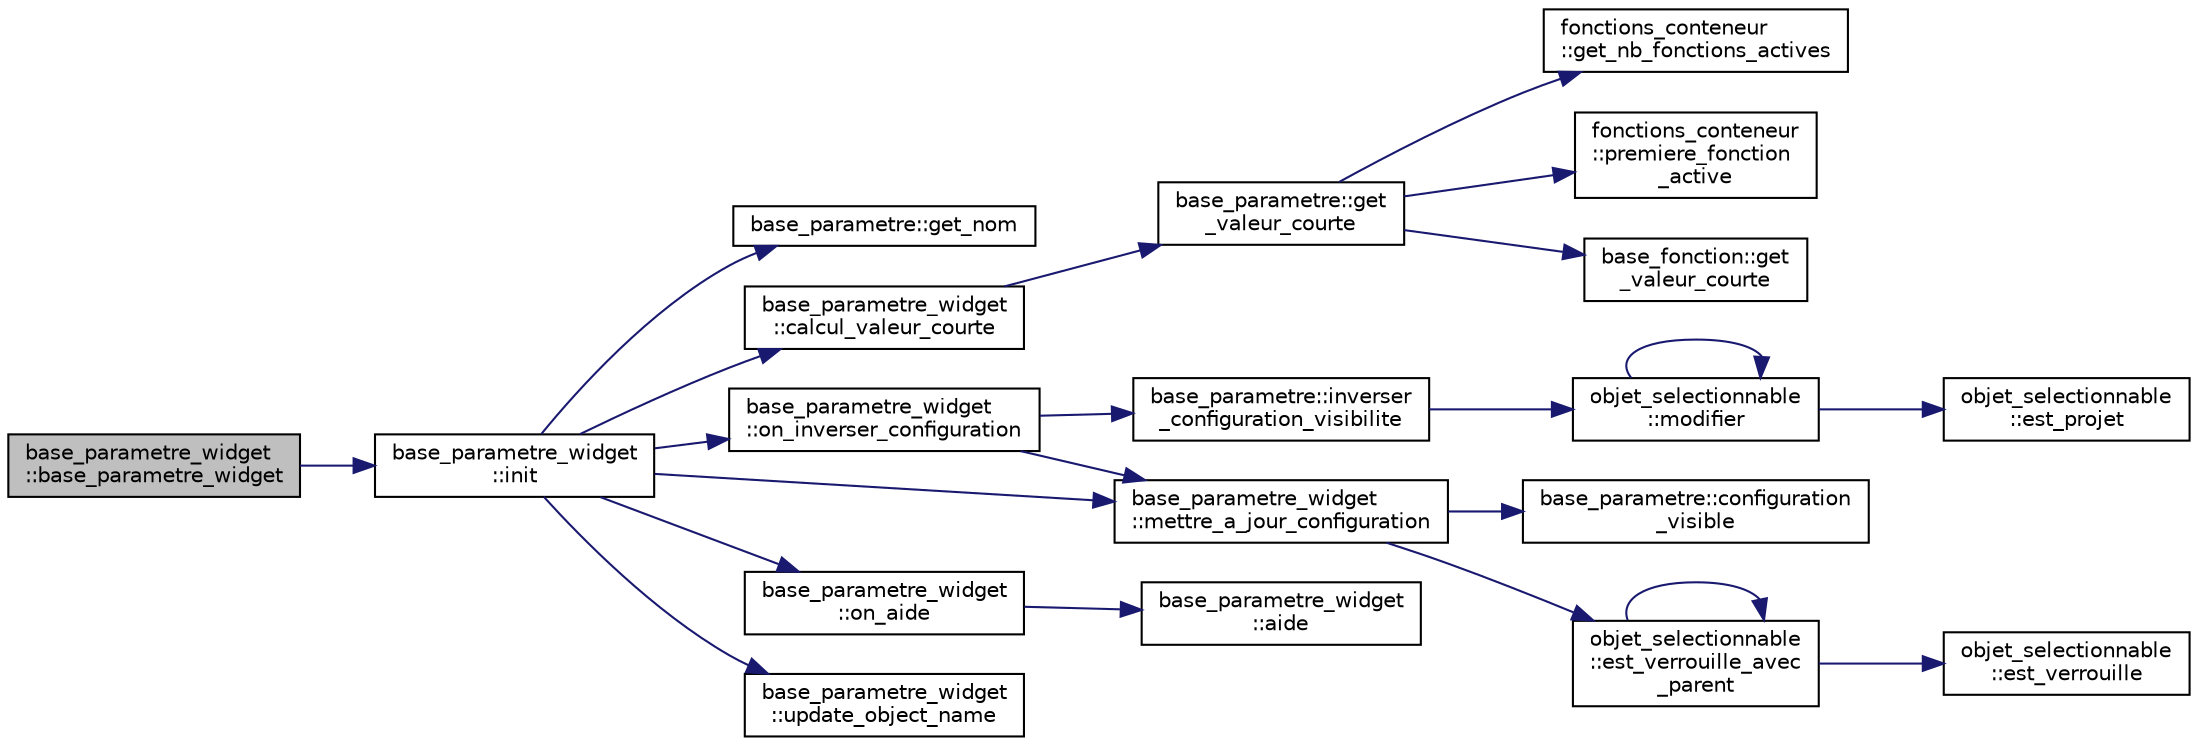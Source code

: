 digraph "base_parametre_widget::base_parametre_widget"
{
  edge [fontname="Helvetica",fontsize="10",labelfontname="Helvetica",labelfontsize="10"];
  node [fontname="Helvetica",fontsize="10",shape=record];
  rankdir="LR";
  Node0 [label="base_parametre_widget\l::base_parametre_widget",height=0.2,width=0.4,color="black", fillcolor="grey75", style="filled", fontcolor="black"];
  Node0 -> Node1 [color="midnightblue",fontsize="10",style="solid",fontname="Helvetica"];
  Node1 [label="base_parametre_widget\l::init",height=0.2,width=0.4,color="black", fillcolor="white", style="filled",URL="$classbase__parametre__widget.html#a6b1bd10070e508623e3083e93c4b78d4"];
  Node1 -> Node2 [color="midnightblue",fontsize="10",style="solid",fontname="Helvetica"];
  Node2 [label="base_parametre::get_nom",height=0.2,width=0.4,color="black", fillcolor="white", style="filled",URL="$classbase__parametre.html#a867e38c6101a640d6badc30cb0f095f5"];
  Node1 -> Node3 [color="midnightblue",fontsize="10",style="solid",fontname="Helvetica"];
  Node3 [label="base_parametre_widget\l::calcul_valeur_courte",height=0.2,width=0.4,color="black", fillcolor="white", style="filled",URL="$classbase__parametre__widget.html#a531d552f1d1027bae31cbd1f190e574d"];
  Node3 -> Node4 [color="midnightblue",fontsize="10",style="solid",fontname="Helvetica"];
  Node4 [label="base_parametre::get\l_valeur_courte",height=0.2,width=0.4,color="black", fillcolor="white", style="filled",URL="$classbase__parametre.html#a1dd3ecd78259779ef0d0febb1a676cd8"];
  Node4 -> Node5 [color="midnightblue",fontsize="10",style="solid",fontname="Helvetica"];
  Node5 [label="fonctions_conteneur\l::get_nb_fonctions_actives",height=0.2,width=0.4,color="black", fillcolor="white", style="filled",URL="$classfonctions__conteneur.html#aa0372e0e6818c6a71721f1a5350aa1ed"];
  Node4 -> Node6 [color="midnightblue",fontsize="10",style="solid",fontname="Helvetica"];
  Node6 [label="fonctions_conteneur\l::premiere_fonction\l_active",height=0.2,width=0.4,color="black", fillcolor="white", style="filled",URL="$classfonctions__conteneur.html#a346cf6e2574fe487ef7eaaebf603f2db"];
  Node4 -> Node7 [color="midnightblue",fontsize="10",style="solid",fontname="Helvetica"];
  Node7 [label="base_fonction::get\l_valeur_courte",height=0.2,width=0.4,color="black", fillcolor="white", style="filled",URL="$classbase__fonction.html#aa0ad813556f7c6b4ec8e35a34ced4436"];
  Node1 -> Node8 [color="midnightblue",fontsize="10",style="solid",fontname="Helvetica"];
  Node8 [label="base_parametre_widget\l::on_inverser_configuration",height=0.2,width=0.4,color="black", fillcolor="white", style="filled",URL="$classbase__parametre__widget.html#a22f1269b8a0d9e4de8ca6dcf41269bb7"];
  Node8 -> Node9 [color="midnightblue",fontsize="10",style="solid",fontname="Helvetica"];
  Node9 [label="base_parametre::inverser\l_configuration_visibilite",height=0.2,width=0.4,color="black", fillcolor="white", style="filled",URL="$classbase__parametre.html#aeec324199a052ddfa5b527556322547f"];
  Node9 -> Node10 [color="midnightblue",fontsize="10",style="solid",fontname="Helvetica"];
  Node10 [label="objet_selectionnable\l::modifier",height=0.2,width=0.4,color="black", fillcolor="white", style="filled",URL="$classobjet__selectionnable.html#a9f76b8e89231a79c3fc840af874bd868"];
  Node10 -> Node11 [color="midnightblue",fontsize="10",style="solid",fontname="Helvetica"];
  Node11 [label="objet_selectionnable\l::est_projet",height=0.2,width=0.4,color="black", fillcolor="white", style="filled",URL="$classobjet__selectionnable.html#a49ea1a29523e46f099896477a2b43eaa"];
  Node10 -> Node10 [color="midnightblue",fontsize="10",style="solid",fontname="Helvetica"];
  Node8 -> Node12 [color="midnightblue",fontsize="10",style="solid",fontname="Helvetica"];
  Node12 [label="base_parametre_widget\l::mettre_a_jour_configuration",height=0.2,width=0.4,color="black", fillcolor="white", style="filled",URL="$classbase__parametre__widget.html#a0e8a415acdd2eaa7aa595664b7415b96",tooltip="Mettre à jour la visualisation de la configuration. "];
  Node12 -> Node13 [color="midnightblue",fontsize="10",style="solid",fontname="Helvetica"];
  Node13 [label="base_parametre::configuration\l_visible",height=0.2,width=0.4,color="black", fillcolor="white", style="filled",URL="$classbase__parametre.html#a76d6b70f40b18a33f0b0a56e85782a8d"];
  Node12 -> Node14 [color="midnightblue",fontsize="10",style="solid",fontname="Helvetica"];
  Node14 [label="objet_selectionnable\l::est_verrouille_avec\l_parent",height=0.2,width=0.4,color="black", fillcolor="white", style="filled",URL="$classobjet__selectionnable.html#a001c4584a6430689f478544ec560fb7e"];
  Node14 -> Node15 [color="midnightblue",fontsize="10",style="solid",fontname="Helvetica"];
  Node15 [label="objet_selectionnable\l::est_verrouille",height=0.2,width=0.4,color="black", fillcolor="white", style="filled",URL="$classobjet__selectionnable.html#ae9c29950b9e5b582338ac659ecc3e3d6"];
  Node14 -> Node14 [color="midnightblue",fontsize="10",style="solid",fontname="Helvetica"];
  Node1 -> Node12 [color="midnightblue",fontsize="10",style="solid",fontname="Helvetica"];
  Node1 -> Node16 [color="midnightblue",fontsize="10",style="solid",fontname="Helvetica"];
  Node16 [label="base_parametre_widget\l::on_aide",height=0.2,width=0.4,color="black", fillcolor="white", style="filled",URL="$classbase__parametre__widget.html#a11be4f7e775052c0f6f3d6cfc6ae242c"];
  Node16 -> Node17 [color="midnightblue",fontsize="10",style="solid",fontname="Helvetica"];
  Node17 [label="base_parametre_widget\l::aide",height=0.2,width=0.4,color="black", fillcolor="white", style="filled",URL="$classbase__parametre__widget.html#a111b8e68e610e34757d0722e04a7b8ed"];
  Node1 -> Node18 [color="midnightblue",fontsize="10",style="solid",fontname="Helvetica"];
  Node18 [label="base_parametre_widget\l::update_object_name",height=0.2,width=0.4,color="black", fillcolor="white", style="filled",URL="$classbase__parametre__widget.html#a7de9b4d0c6307442c1c718613dfa1b3e",tooltip="Mise à jour du nom de l&#39;objet. "];
}
